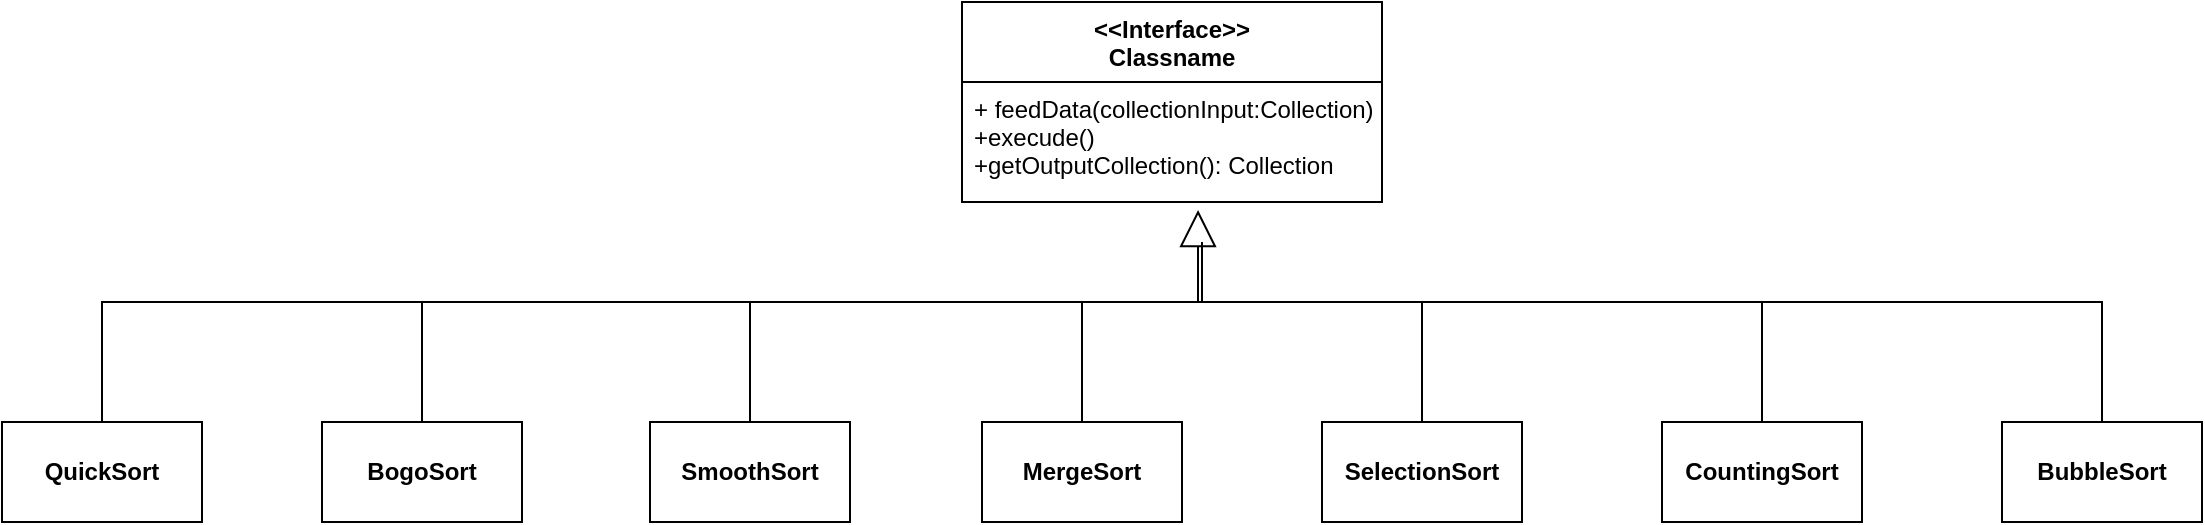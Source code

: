 <mxfile version="15.4.0" type="device"><diagram id="C5RBs43oDa-KdzZeNtuy" name="Page-1"><mxGraphModel dx="2052" dy="1251" grid="1" gridSize="10" guides="1" tooltips="1" connect="1" arrows="1" fold="1" page="1" pageScale="1" pageWidth="827" pageHeight="1169" math="0" shadow="0"><root><mxCell id="WIyWlLk6GJQsqaUBKTNV-0"/><mxCell id="WIyWlLk6GJQsqaUBKTNV-1" parent="WIyWlLk6GJQsqaUBKTNV-0"/><mxCell id="eB4guh7WutOe8-yx9hOp-5" value="&lt;&lt;Interface&gt;&gt;&#10;Classname" style="swimlane;fontStyle=1;align=center;verticalAlign=top;childLayout=stackLayout;horizontal=1;startSize=40;horizontalStack=0;resizeParent=1;resizeParentMax=0;resizeLast=0;collapsible=1;marginBottom=0;" vertex="1" parent="WIyWlLk6GJQsqaUBKTNV-1"><mxGeometry x="520" y="410" width="210" height="100" as="geometry"/></mxCell><mxCell id="eB4guh7WutOe8-yx9hOp-8" value="+ feedData(collectionInput:Collection)&#10;+execude()&#10;+getOutputCollection(): Collection&#10;" style="text;strokeColor=none;fillColor=none;align=left;verticalAlign=top;spacingLeft=4;spacingRight=4;overflow=hidden;rotatable=0;points=[[0,0.5],[1,0.5]];portConstraint=eastwest;" vertex="1" parent="eB4guh7WutOe8-yx9hOp-5"><mxGeometry y="40" width="210" height="60" as="geometry"/></mxCell><mxCell id="eB4guh7WutOe8-yx9hOp-18" value="&lt;p style=&quot;margin: 0px ; margin-top: 4px ; text-align: center&quot;&gt;&lt;br&gt;&lt;b&gt;BogoSort&lt;/b&gt;&lt;/p&gt;" style="verticalAlign=top;align=left;overflow=fill;fontSize=12;fontFamily=Helvetica;html=1;" vertex="1" parent="WIyWlLk6GJQsqaUBKTNV-1"><mxGeometry x="200" y="620" width="100" height="50" as="geometry"/></mxCell><mxCell id="eB4guh7WutOe8-yx9hOp-19" value="" style="endArrow=block;endSize=16;endFill=0;html=1;rounded=0;edgeStyle=orthogonalEdgeStyle;exitX=0.5;exitY=0;exitDx=0;exitDy=0;entryX=0.562;entryY=1.067;entryDx=0;entryDy=0;entryPerimeter=0;" edge="1" parent="WIyWlLk6GJQsqaUBKTNV-1" source="eB4guh7WutOe8-yx9hOp-18" target="eB4guh7WutOe8-yx9hOp-8"><mxGeometry x="-0.031" y="26" width="160" relative="1" as="geometry"><mxPoint x="360" y="490" as="sourcePoint"/><mxPoint x="520" y="490" as="targetPoint"/><Array as="points"><mxPoint x="250" y="560"/><mxPoint x="638" y="560"/></Array><mxPoint as="offset"/></mxGeometry></mxCell><mxCell id="eB4guh7WutOe8-yx9hOp-20" value="&lt;p style=&quot;margin: 0px ; margin-top: 4px ; text-align: center&quot;&gt;&lt;br&gt;&lt;b&gt;SmoothSort&lt;/b&gt;&lt;/p&gt;" style="verticalAlign=top;align=left;overflow=fill;fontSize=12;fontFamily=Helvetica;html=1;" vertex="1" parent="WIyWlLk6GJQsqaUBKTNV-1"><mxGeometry x="364" y="620" width="100" height="50" as="geometry"/></mxCell><mxCell id="eB4guh7WutOe8-yx9hOp-23" value="" style="endArrow=none;html=1;edgeStyle=orthogonalEdgeStyle;rounded=0;exitX=0.5;exitY=0;exitDx=0;exitDy=0;" edge="1" parent="WIyWlLk6GJQsqaUBKTNV-1" source="eB4guh7WutOe8-yx9hOp-20"><mxGeometry relative="1" as="geometry"><mxPoint x="360" y="490" as="sourcePoint"/><mxPoint x="570" y="560" as="targetPoint"/><Array as="points"><mxPoint x="414" y="560"/><mxPoint x="570" y="560"/></Array></mxGeometry></mxCell><mxCell id="eB4guh7WutOe8-yx9hOp-28" style="edgeStyle=orthogonalEdgeStyle;rounded=0;orthogonalLoop=1;jettySize=auto;html=1;endArrow=none;endFill=0;" edge="1" parent="WIyWlLk6GJQsqaUBKTNV-1" source="eB4guh7WutOe8-yx9hOp-27"><mxGeometry relative="1" as="geometry"><mxPoint x="580" y="560" as="targetPoint"/></mxGeometry></mxCell><mxCell id="eB4guh7WutOe8-yx9hOp-27" value="&lt;p style=&quot;margin: 0px ; margin-top: 4px ; text-align: center&quot;&gt;&lt;br&gt;&lt;b&gt;MergeSort&lt;/b&gt;&lt;/p&gt;" style="verticalAlign=top;align=left;overflow=fill;fontSize=12;fontFamily=Helvetica;html=1;" vertex="1" parent="WIyWlLk6GJQsqaUBKTNV-1"><mxGeometry x="530" y="620" width="100" height="50" as="geometry"/></mxCell><mxCell id="eB4guh7WutOe8-yx9hOp-32" style="edgeStyle=orthogonalEdgeStyle;rounded=0;orthogonalLoop=1;jettySize=auto;html=1;endArrow=none;endFill=0;" edge="1" parent="WIyWlLk6GJQsqaUBKTNV-1" source="eB4guh7WutOe8-yx9hOp-30"><mxGeometry relative="1" as="geometry"><mxPoint x="640" y="530" as="targetPoint"/><Array as="points"><mxPoint x="750" y="560"/><mxPoint x="640" y="560"/></Array></mxGeometry></mxCell><mxCell id="eB4guh7WutOe8-yx9hOp-30" value="&lt;p style=&quot;margin: 0px ; margin-top: 4px ; text-align: center&quot;&gt;&lt;br&gt;&lt;b&gt;SelectionSort&lt;/b&gt;&lt;/p&gt;" style="verticalAlign=top;align=left;overflow=fill;fontSize=12;fontFamily=Helvetica;html=1;" vertex="1" parent="WIyWlLk6GJQsqaUBKTNV-1"><mxGeometry x="700" y="620" width="100" height="50" as="geometry"/></mxCell><mxCell id="eB4guh7WutOe8-yx9hOp-34" style="edgeStyle=orthogonalEdgeStyle;rounded=0;orthogonalLoop=1;jettySize=auto;html=1;endArrow=none;endFill=0;" edge="1" parent="WIyWlLk6GJQsqaUBKTNV-1" source="eB4guh7WutOe8-yx9hOp-33"><mxGeometry relative="1" as="geometry"><mxPoint x="640" y="550" as="targetPoint"/><Array as="points"><mxPoint x="920" y="560"/><mxPoint x="640" y="560"/></Array></mxGeometry></mxCell><mxCell id="eB4guh7WutOe8-yx9hOp-33" value="&lt;p style=&quot;margin: 0px ; margin-top: 4px ; text-align: center&quot;&gt;&lt;br&gt;&lt;b&gt;CountingSort&lt;/b&gt;&lt;/p&gt;" style="verticalAlign=top;align=left;overflow=fill;fontSize=12;fontFamily=Helvetica;html=1;" vertex="1" parent="WIyWlLk6GJQsqaUBKTNV-1"><mxGeometry x="870" y="620" width="100" height="50" as="geometry"/></mxCell><mxCell id="eB4guh7WutOe8-yx9hOp-36" style="edgeStyle=orthogonalEdgeStyle;rounded=0;orthogonalLoop=1;jettySize=auto;html=1;endArrow=none;endFill=0;" edge="1" parent="WIyWlLk6GJQsqaUBKTNV-1" source="eB4guh7WutOe8-yx9hOp-35"><mxGeometry relative="1" as="geometry"><mxPoint x="640" y="540" as="targetPoint"/><Array as="points"><mxPoint x="1090" y="560"/><mxPoint x="640" y="560"/></Array></mxGeometry></mxCell><mxCell id="eB4guh7WutOe8-yx9hOp-35" value="&lt;p style=&quot;margin: 0px ; margin-top: 4px ; text-align: center&quot;&gt;&lt;br&gt;&lt;b&gt;BubbleSort&lt;/b&gt;&lt;/p&gt;" style="verticalAlign=top;align=left;overflow=fill;fontSize=12;fontFamily=Helvetica;html=1;" vertex="1" parent="WIyWlLk6GJQsqaUBKTNV-1"><mxGeometry x="1040" y="620" width="100" height="50" as="geometry"/></mxCell><mxCell id="eB4guh7WutOe8-yx9hOp-38" style="edgeStyle=orthogonalEdgeStyle;rounded=0;orthogonalLoop=1;jettySize=auto;html=1;endArrow=none;endFill=0;" edge="1" parent="WIyWlLk6GJQsqaUBKTNV-1" source="eB4guh7WutOe8-yx9hOp-37"><mxGeometry relative="1" as="geometry"><mxPoint x="640" y="540" as="targetPoint"/><Array as="points"><mxPoint x="90" y="560"/><mxPoint x="640" y="560"/></Array></mxGeometry></mxCell><mxCell id="eB4guh7WutOe8-yx9hOp-37" value="&lt;p style=&quot;margin: 0px ; margin-top: 4px ; text-align: center&quot;&gt;&lt;br&gt;&lt;b&gt;QuickSort&lt;/b&gt;&lt;/p&gt;" style="verticalAlign=top;align=left;overflow=fill;fontSize=12;fontFamily=Helvetica;html=1;" vertex="1" parent="WIyWlLk6GJQsqaUBKTNV-1"><mxGeometry x="40" y="620" width="100" height="50" as="geometry"/></mxCell></root></mxGraphModel></diagram></mxfile>